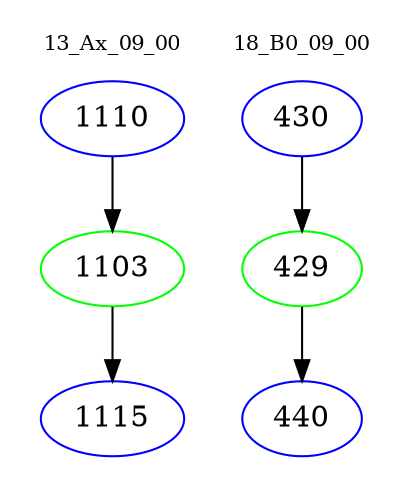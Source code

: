 digraph{
subgraph cluster_0 {
color = white
label = "13_Ax_09_00";
fontsize=10;
T0_1110 [label="1110", color="blue"]
T0_1110 -> T0_1103 [color="black"]
T0_1103 [label="1103", color="green"]
T0_1103 -> T0_1115 [color="black"]
T0_1115 [label="1115", color="blue"]
}
subgraph cluster_1 {
color = white
label = "18_B0_09_00";
fontsize=10;
T1_430 [label="430", color="blue"]
T1_430 -> T1_429 [color="black"]
T1_429 [label="429", color="green"]
T1_429 -> T1_440 [color="black"]
T1_440 [label="440", color="blue"]
}
}
